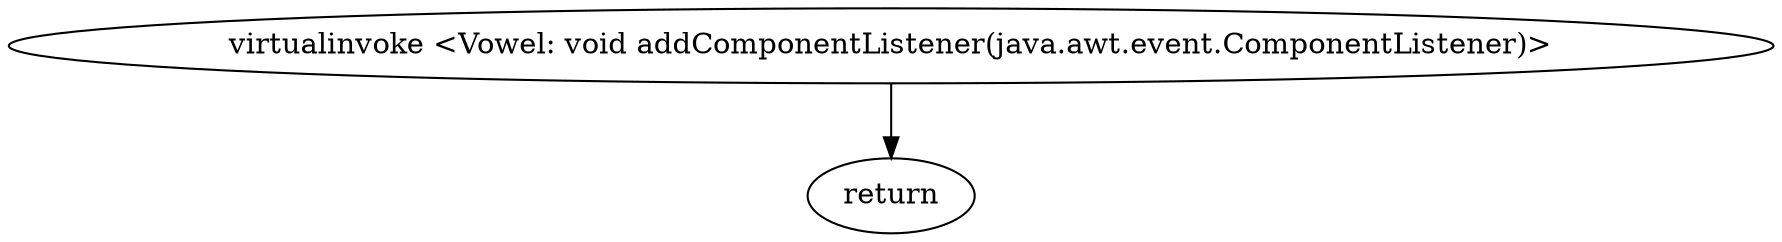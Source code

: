 digraph "" {
"virtualinvoke <Vowel: void addComponentListener(java.awt.event.ComponentListener)>";
 "virtualinvoke <Vowel: void addComponentListener(java.awt.event.ComponentListener)>"->"return";
}
